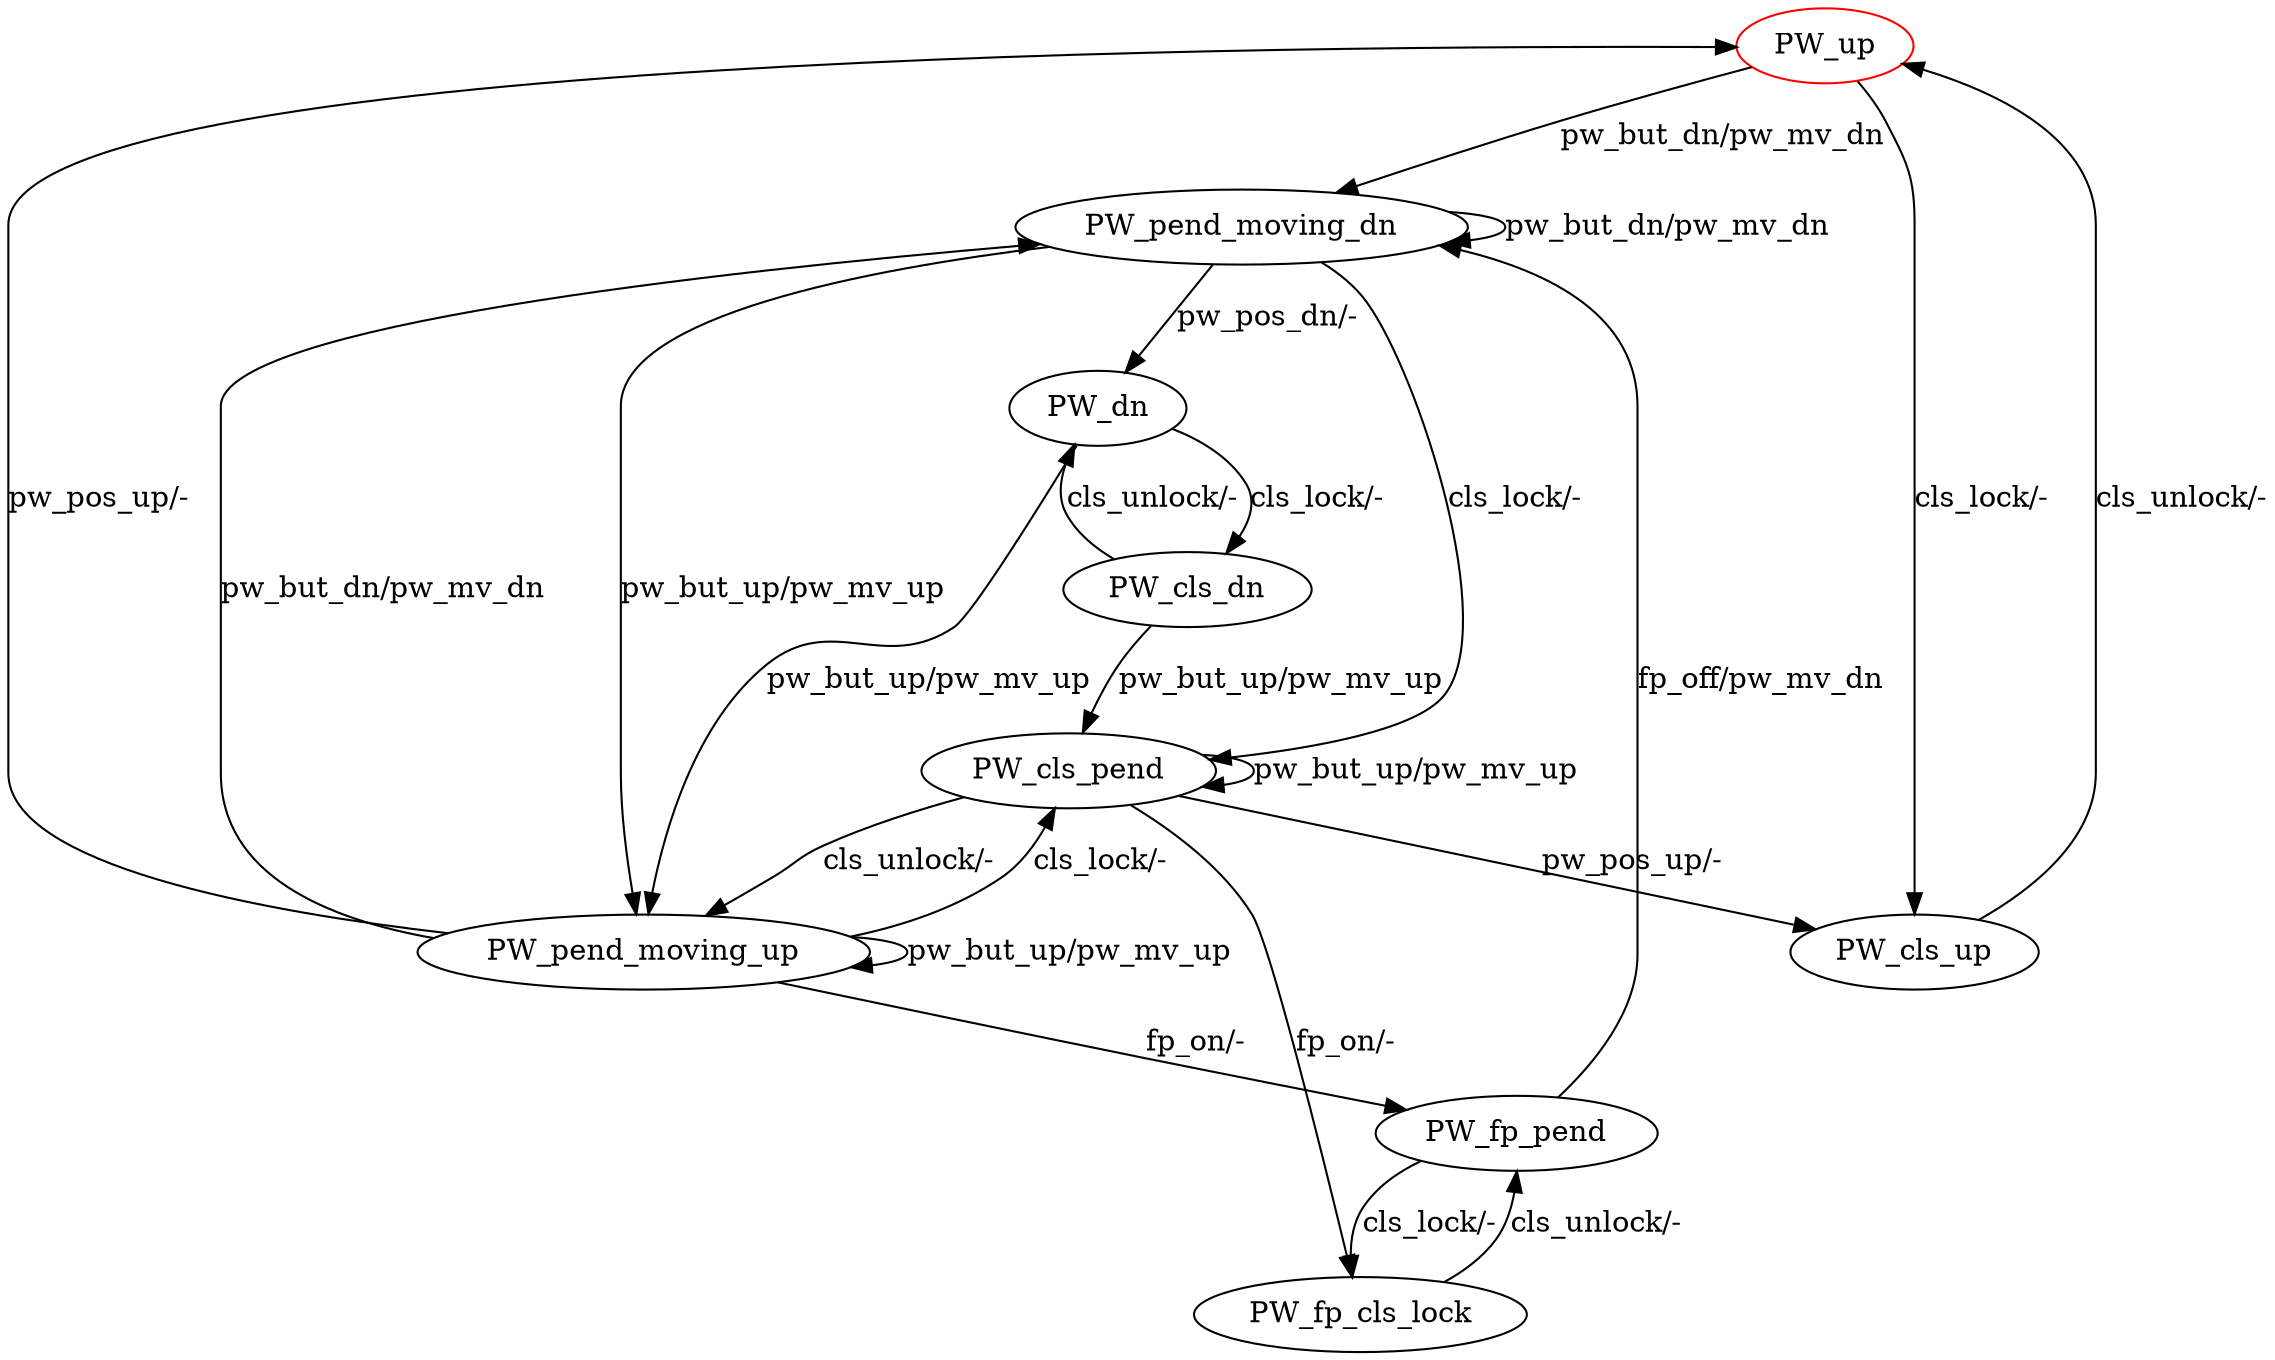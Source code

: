 digraph G {
label=""
PW_up [color="red"]
PW_up
PW_pend_moving_dn
PW_dn
PW_cls_dn
PW_pend_moving_up
PW_cls_pend
PW_cls_up
PW_fp_pend
PW_fp_cls_lock
PW_up [label="PW_up"];
PW_up -> PW_pend_moving_dn[label="pw_but_dn/pw_mv_dn"]
PW_up -> PW_cls_up[label="cls_lock/-"]
PW_pend_moving_dn [label="PW_pend_moving_dn"];
PW_pend_moving_dn -> PW_pend_moving_dn[label="pw_but_dn/pw_mv_dn"]
PW_pend_moving_dn -> PW_pend_moving_up[label="pw_but_up/pw_mv_up"]
PW_pend_moving_dn -> PW_dn[label="pw_pos_dn/-"]
PW_pend_moving_dn -> PW_cls_pend[label="cls_lock/-"]
PW_dn [label="PW_dn"];
PW_dn -> PW_cls_dn[label="cls_lock/-"]
PW_dn -> PW_pend_moving_up[label="pw_but_up/pw_mv_up"]
PW_cls_dn [label="PW_cls_dn"];
PW_cls_dn -> PW_dn[label="cls_unlock/-"]
PW_cls_dn -> PW_cls_pend[label="pw_but_up/pw_mv_up"]
PW_pend_moving_up [label="PW_pend_moving_up"];
PW_pend_moving_up -> PW_pend_moving_up[label="pw_but_up/pw_mv_up"]
PW_pend_moving_up -> PW_pend_moving_dn[label="pw_but_dn/pw_mv_dn"]
PW_pend_moving_up -> PW_up[label="pw_pos_up/-"]
PW_pend_moving_up -> PW_cls_pend[label="cls_lock/-"]
PW_pend_moving_up -> PW_fp_pend[label="fp_on/-"]
PW_cls_pend [label="PW_cls_pend"];
PW_cls_pend -> PW_cls_pend[label="pw_but_up/pw_mv_up"]
PW_cls_pend -> PW_pend_moving_up[label="cls_unlock/-"]
PW_cls_pend -> PW_cls_up[label="pw_pos_up/-"]
PW_cls_pend -> PW_fp_cls_lock[label="fp_on/-"]
PW_cls_up [label="PW_cls_up"];
PW_cls_up -> PW_up[label="cls_unlock/-"]
PW_fp_pend [label="PW_fp_pend"];
PW_fp_pend -> PW_fp_cls_lock[label="cls_lock/-"]
PW_fp_pend -> PW_pend_moving_dn[label="fp_off/pw_mv_dn"]
PW_fp_cls_lock [label="PW_fp_cls_lock"];
PW_fp_cls_lock -> PW_fp_pend[label="cls_unlock/-"]
}
